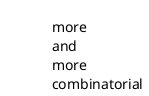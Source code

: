 {
  "sha1": "2g7w1z06r0mt6ua4mrebhp08sgrt6po",
  "insertion": {
    "when": "2024-05-30T20:48:19.986Z",
    "url": "https://forum.plantuml.net/13021/accept-hexagon-with-smetana-deployment-diagram",
    "user": "plantuml@gmail.com"
  }
}
@startuml
!pragma layout smetana
hexagon h [
more
and
more
combinatorial
]
@enduml
